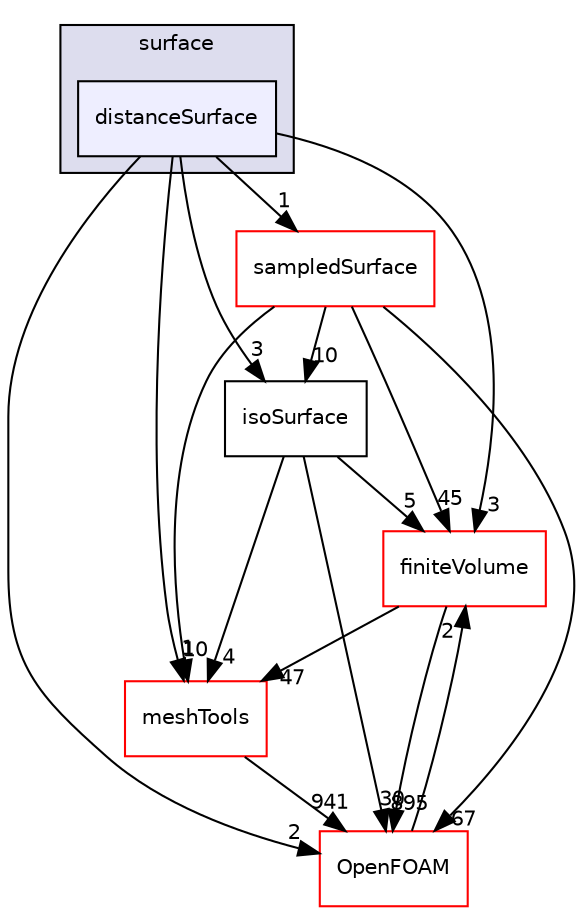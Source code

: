 digraph "src/sampling/surface/distanceSurface" {
  bgcolor=transparent;
  compound=true
  node [ fontsize="10", fontname="Helvetica"];
  edge [ labelfontsize="10", labelfontname="Helvetica"];
  subgraph clusterdir_e1701b8b608069e995cfd3c25d5e4969 {
    graph [ bgcolor="#ddddee", pencolor="black", label="surface" fontname="Helvetica", fontsize="10", URL="dir_e1701b8b608069e995cfd3c25d5e4969.html"]
  dir_27622a0cf730ff850c440673b87df8f3 [shape=box, label="distanceSurface", style="filled", fillcolor="#eeeeff", pencolor="black", URL="dir_27622a0cf730ff850c440673b87df8f3.html"];
  }
  dir_daf57321dd7c30092fd489dbb1aa8219 [shape=box label="sampledSurface" color="red" URL="dir_daf57321dd7c30092fd489dbb1aa8219.html"];
  dir_9bd15774b555cf7259a6fa18f99fe99b [shape=box label="finiteVolume" color="red" URL="dir_9bd15774b555cf7259a6fa18f99fe99b.html"];
  dir_059e2aa449041b8aa7f4c8874069c7af [shape=box label="isoSurface" URL="dir_059e2aa449041b8aa7f4c8874069c7af.html"];
  dir_ae30ad0bef50cf391b24c614251bb9fd [shape=box label="meshTools" color="red" URL="dir_ae30ad0bef50cf391b24c614251bb9fd.html"];
  dir_c5473ff19b20e6ec4dfe5c310b3778a8 [shape=box label="OpenFOAM" color="red" URL="dir_c5473ff19b20e6ec4dfe5c310b3778a8.html"];
  dir_daf57321dd7c30092fd489dbb1aa8219->dir_9bd15774b555cf7259a6fa18f99fe99b [headlabel="45", labeldistance=1.5 headhref="dir_003578_000814.html"];
  dir_daf57321dd7c30092fd489dbb1aa8219->dir_059e2aa449041b8aa7f4c8874069c7af [headlabel="10", labeldistance=1.5 headhref="dir_003578_003597.html"];
  dir_daf57321dd7c30092fd489dbb1aa8219->dir_ae30ad0bef50cf391b24c614251bb9fd [headlabel="10", labeldistance=1.5 headhref="dir_003578_001949.html"];
  dir_daf57321dd7c30092fd489dbb1aa8219->dir_c5473ff19b20e6ec4dfe5c310b3778a8 [headlabel="67", labeldistance=1.5 headhref="dir_003578_002151.html"];
  dir_9bd15774b555cf7259a6fa18f99fe99b->dir_ae30ad0bef50cf391b24c614251bb9fd [headlabel="47", labeldistance=1.5 headhref="dir_000814_001949.html"];
  dir_9bd15774b555cf7259a6fa18f99fe99b->dir_c5473ff19b20e6ec4dfe5c310b3778a8 [headlabel="895", labeldistance=1.5 headhref="dir_000814_002151.html"];
  dir_059e2aa449041b8aa7f4c8874069c7af->dir_9bd15774b555cf7259a6fa18f99fe99b [headlabel="5", labeldistance=1.5 headhref="dir_003597_000814.html"];
  dir_059e2aa449041b8aa7f4c8874069c7af->dir_ae30ad0bef50cf391b24c614251bb9fd [headlabel="4", labeldistance=1.5 headhref="dir_003597_001949.html"];
  dir_059e2aa449041b8aa7f4c8874069c7af->dir_c5473ff19b20e6ec4dfe5c310b3778a8 [headlabel="30", labeldistance=1.5 headhref="dir_003597_002151.html"];
  dir_ae30ad0bef50cf391b24c614251bb9fd->dir_c5473ff19b20e6ec4dfe5c310b3778a8 [headlabel="941", labeldistance=1.5 headhref="dir_001949_002151.html"];
  dir_c5473ff19b20e6ec4dfe5c310b3778a8->dir_9bd15774b555cf7259a6fa18f99fe99b [headlabel="2", labeldistance=1.5 headhref="dir_002151_000814.html"];
  dir_27622a0cf730ff850c440673b87df8f3->dir_daf57321dd7c30092fd489dbb1aa8219 [headlabel="1", labeldistance=1.5 headhref="dir_003596_003578.html"];
  dir_27622a0cf730ff850c440673b87df8f3->dir_9bd15774b555cf7259a6fa18f99fe99b [headlabel="3", labeldistance=1.5 headhref="dir_003596_000814.html"];
  dir_27622a0cf730ff850c440673b87df8f3->dir_059e2aa449041b8aa7f4c8874069c7af [headlabel="3", labeldistance=1.5 headhref="dir_003596_003597.html"];
  dir_27622a0cf730ff850c440673b87df8f3->dir_ae30ad0bef50cf391b24c614251bb9fd [headlabel="1", labeldistance=1.5 headhref="dir_003596_001949.html"];
  dir_27622a0cf730ff850c440673b87df8f3->dir_c5473ff19b20e6ec4dfe5c310b3778a8 [headlabel="2", labeldistance=1.5 headhref="dir_003596_002151.html"];
}
